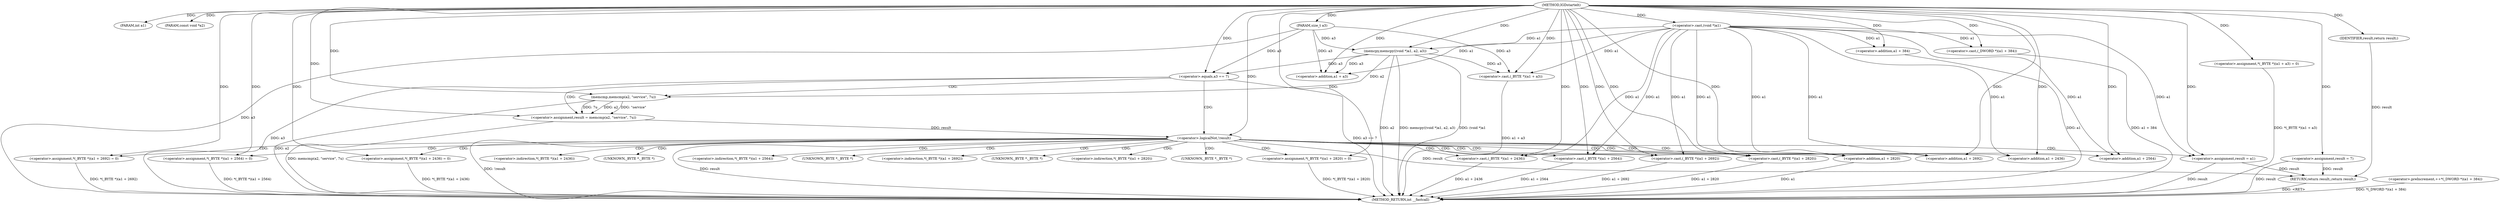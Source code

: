 digraph IGDstartelt {  
"1000102" [label = "(METHOD,IGDstartelt)" ]
"1000184" [label = "(METHOD_RETURN,int __fastcall)" ]
"1000103" [label = "(PARAM,int a1)" ]
"1000104" [label = "(PARAM,const void *a2)" ]
"1000105" [label = "(PARAM,size_t a3)" ]
"1000108" [label = "(memcpy,memcpy((void *)a1, a2, a3))" ]
"1000109" [label = "(<operator>.cast,(void *)a1)" ]
"1000114" [label = "(<operator>.assignment,*(_BYTE *)(a1 + a3) = 0)" ]
"1000116" [label = "(<operator>.cast,(_BYTE *)(a1 + a3))" ]
"1000118" [label = "(<operator>.addition,a1 + a3)" ]
"1000122" [label = "(<operator>.preIncrement,++*(_DWORD *)(a1 + 384))" ]
"1000124" [label = "(<operator>.cast,(_DWORD *)(a1 + 384))" ]
"1000126" [label = "(<operator>.addition,a1 + 384)" ]
"1000129" [label = "(<operator>.assignment,result = 7)" ]
"1000133" [label = "(<operator>.equals,a3 == 7)" ]
"1000137" [label = "(<operator>.assignment,result = memcmp(a2, \"service\", 7u))" ]
"1000139" [label = "(memcmp,memcmp(a2, \"service\", 7u))" ]
"1000144" [label = "(<operator>.logicalNot,!result)" ]
"1000147" [label = "(<operator>.assignment,*(_BYTE *)(a1 + 2436) = 0)" ]
"1000149" [label = "(<operator>.cast,(_BYTE *)(a1 + 2436))" ]
"1000151" [label = "(<operator>.addition,a1 + 2436)" ]
"1000155" [label = "(<operator>.assignment,*(_BYTE *)(a1 + 2564) = 0)" ]
"1000157" [label = "(<operator>.cast,(_BYTE *)(a1 + 2564))" ]
"1000159" [label = "(<operator>.addition,a1 + 2564)" ]
"1000163" [label = "(<operator>.assignment,*(_BYTE *)(a1 + 2692) = 0)" ]
"1000165" [label = "(<operator>.cast,(_BYTE *)(a1 + 2692))" ]
"1000167" [label = "(<operator>.addition,a1 + 2692)" ]
"1000171" [label = "(<operator>.assignment,result = a1)" ]
"1000174" [label = "(<operator>.assignment,*(_BYTE *)(a1 + 2820) = 0)" ]
"1000176" [label = "(<operator>.cast,(_BYTE *)(a1 + 2820))" ]
"1000178" [label = "(<operator>.addition,a1 + 2820)" ]
"1000182" [label = "(RETURN,return result;,return result;)" ]
"1000183" [label = "(IDENTIFIER,result,return result;)" ]
"1000148" [label = "(<operator>.indirection,*(_BYTE *)(a1 + 2436))" ]
"1000150" [label = "(UNKNOWN,_BYTE *,_BYTE *)" ]
"1000156" [label = "(<operator>.indirection,*(_BYTE *)(a1 + 2564))" ]
"1000158" [label = "(UNKNOWN,_BYTE *,_BYTE *)" ]
"1000164" [label = "(<operator>.indirection,*(_BYTE *)(a1 + 2692))" ]
"1000166" [label = "(UNKNOWN,_BYTE *,_BYTE *)" ]
"1000175" [label = "(<operator>.indirection,*(_BYTE *)(a1 + 2820))" ]
"1000177" [label = "(UNKNOWN,_BYTE *,_BYTE *)" ]
  "1000144" -> "1000184"  [ label = "DDG: !result"] 
  "1000108" -> "1000184"  [ label = "DDG: (void *)a1"] 
  "1000133" -> "1000184"  [ label = "DDG: a3 == 7"] 
  "1000157" -> "1000184"  [ label = "DDG: a1 + 2564"] 
  "1000124" -> "1000184"  [ label = "DDG: a1 + 384"] 
  "1000155" -> "1000184"  [ label = "DDG: *(_BYTE *)(a1 + 2564)"] 
  "1000122" -> "1000184"  [ label = "DDG: *(_DWORD *)(a1 + 384)"] 
  "1000163" -> "1000184"  [ label = "DDG: *(_BYTE *)(a1 + 2692)"] 
  "1000165" -> "1000184"  [ label = "DDG: a1 + 2692"] 
  "1000137" -> "1000184"  [ label = "DDG: memcmp(a2, \"service\", 7u)"] 
  "1000126" -> "1000184"  [ label = "DDG: a1"] 
  "1000116" -> "1000184"  [ label = "DDG: a1 + a3"] 
  "1000105" -> "1000184"  [ label = "DDG: a3"] 
  "1000176" -> "1000184"  [ label = "DDG: a1 + 2820"] 
  "1000129" -> "1000184"  [ label = "DDG: result"] 
  "1000133" -> "1000184"  [ label = "DDG: a3"] 
  "1000147" -> "1000184"  [ label = "DDG: *(_BYTE *)(a1 + 2436)"] 
  "1000114" -> "1000184"  [ label = "DDG: *(_BYTE *)(a1 + a3)"] 
  "1000178" -> "1000184"  [ label = "DDG: a1"] 
  "1000139" -> "1000184"  [ label = "DDG: a2"] 
  "1000144" -> "1000184"  [ label = "DDG: result"] 
  "1000108" -> "1000184"  [ label = "DDG: a2"] 
  "1000174" -> "1000184"  [ label = "DDG: *(_BYTE *)(a1 + 2820)"] 
  "1000171" -> "1000184"  [ label = "DDG: result"] 
  "1000108" -> "1000184"  [ label = "DDG: memcpy((void *)a1, a2, a3)"] 
  "1000149" -> "1000184"  [ label = "DDG: a1 + 2436"] 
  "1000182" -> "1000184"  [ label = "DDG: <RET>"] 
  "1000102" -> "1000103"  [ label = "DDG: "] 
  "1000102" -> "1000104"  [ label = "DDG: "] 
  "1000102" -> "1000105"  [ label = "DDG: "] 
  "1000109" -> "1000108"  [ label = "DDG: a1"] 
  "1000102" -> "1000109"  [ label = "DDG: "] 
  "1000102" -> "1000108"  [ label = "DDG: "] 
  "1000105" -> "1000108"  [ label = "DDG: a3"] 
  "1000102" -> "1000114"  [ label = "DDG: "] 
  "1000109" -> "1000116"  [ label = "DDG: a1"] 
  "1000102" -> "1000116"  [ label = "DDG: "] 
  "1000108" -> "1000116"  [ label = "DDG: a3"] 
  "1000105" -> "1000116"  [ label = "DDG: a3"] 
  "1000109" -> "1000118"  [ label = "DDG: a1"] 
  "1000102" -> "1000118"  [ label = "DDG: "] 
  "1000108" -> "1000118"  [ label = "DDG: a3"] 
  "1000105" -> "1000118"  [ label = "DDG: a3"] 
  "1000102" -> "1000124"  [ label = "DDG: "] 
  "1000109" -> "1000124"  [ label = "DDG: a1"] 
  "1000102" -> "1000126"  [ label = "DDG: "] 
  "1000109" -> "1000126"  [ label = "DDG: a1"] 
  "1000102" -> "1000129"  [ label = "DDG: "] 
  "1000105" -> "1000133"  [ label = "DDG: a3"] 
  "1000102" -> "1000133"  [ label = "DDG: "] 
  "1000108" -> "1000133"  [ label = "DDG: a3"] 
  "1000139" -> "1000137"  [ label = "DDG: a2"] 
  "1000139" -> "1000137"  [ label = "DDG: \"service\""] 
  "1000139" -> "1000137"  [ label = "DDG: 7u"] 
  "1000102" -> "1000137"  [ label = "DDG: "] 
  "1000108" -> "1000139"  [ label = "DDG: a2"] 
  "1000102" -> "1000139"  [ label = "DDG: "] 
  "1000137" -> "1000144"  [ label = "DDG: result"] 
  "1000102" -> "1000144"  [ label = "DDG: "] 
  "1000102" -> "1000147"  [ label = "DDG: "] 
  "1000102" -> "1000149"  [ label = "DDG: "] 
  "1000109" -> "1000149"  [ label = "DDG: a1"] 
  "1000102" -> "1000151"  [ label = "DDG: "] 
  "1000109" -> "1000151"  [ label = "DDG: a1"] 
  "1000102" -> "1000155"  [ label = "DDG: "] 
  "1000102" -> "1000157"  [ label = "DDG: "] 
  "1000109" -> "1000157"  [ label = "DDG: a1"] 
  "1000102" -> "1000159"  [ label = "DDG: "] 
  "1000109" -> "1000159"  [ label = "DDG: a1"] 
  "1000102" -> "1000163"  [ label = "DDG: "] 
  "1000102" -> "1000165"  [ label = "DDG: "] 
  "1000109" -> "1000165"  [ label = "DDG: a1"] 
  "1000102" -> "1000167"  [ label = "DDG: "] 
  "1000109" -> "1000167"  [ label = "DDG: a1"] 
  "1000102" -> "1000171"  [ label = "DDG: "] 
  "1000109" -> "1000171"  [ label = "DDG: a1"] 
  "1000102" -> "1000174"  [ label = "DDG: "] 
  "1000102" -> "1000176"  [ label = "DDG: "] 
  "1000109" -> "1000176"  [ label = "DDG: a1"] 
  "1000102" -> "1000178"  [ label = "DDG: "] 
  "1000109" -> "1000178"  [ label = "DDG: a1"] 
  "1000183" -> "1000182"  [ label = "DDG: result"] 
  "1000129" -> "1000182"  [ label = "DDG: result"] 
  "1000144" -> "1000182"  [ label = "DDG: result"] 
  "1000171" -> "1000182"  [ label = "DDG: result"] 
  "1000102" -> "1000183"  [ label = "DDG: "] 
  "1000133" -> "1000144"  [ label = "CDG: "] 
  "1000133" -> "1000139"  [ label = "CDG: "] 
  "1000133" -> "1000137"  [ label = "CDG: "] 
  "1000144" -> "1000176"  [ label = "CDG: "] 
  "1000144" -> "1000175"  [ label = "CDG: "] 
  "1000144" -> "1000174"  [ label = "CDG: "] 
  "1000144" -> "1000171"  [ label = "CDG: "] 
  "1000144" -> "1000167"  [ label = "CDG: "] 
  "1000144" -> "1000166"  [ label = "CDG: "] 
  "1000144" -> "1000165"  [ label = "CDG: "] 
  "1000144" -> "1000164"  [ label = "CDG: "] 
  "1000144" -> "1000163"  [ label = "CDG: "] 
  "1000144" -> "1000178"  [ label = "CDG: "] 
  "1000144" -> "1000177"  [ label = "CDG: "] 
  "1000144" -> "1000159"  [ label = "CDG: "] 
  "1000144" -> "1000158"  [ label = "CDG: "] 
  "1000144" -> "1000157"  [ label = "CDG: "] 
  "1000144" -> "1000156"  [ label = "CDG: "] 
  "1000144" -> "1000155"  [ label = "CDG: "] 
  "1000144" -> "1000151"  [ label = "CDG: "] 
  "1000144" -> "1000150"  [ label = "CDG: "] 
  "1000144" -> "1000149"  [ label = "CDG: "] 
  "1000144" -> "1000148"  [ label = "CDG: "] 
  "1000144" -> "1000147"  [ label = "CDG: "] 
}

